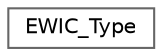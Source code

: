 digraph "Graphical Class Hierarchy"
{
 // LATEX_PDF_SIZE
  bgcolor="transparent";
  edge [fontname=Helvetica,fontsize=10,labelfontname=Helvetica,labelfontsize=10];
  node [fontname=Helvetica,fontsize=10,shape=box,height=0.2,width=0.4];
  rankdir="LR";
  Node0 [id="Node000000",label="EWIC_Type",height=0.2,width=0.4,color="grey40", fillcolor="white", style="filled",URL="$struct_e_w_i_c___type.html",tooltip="Structure type to access the External Wakeup Interrupt Controller Registers (EWIC)."];
}
